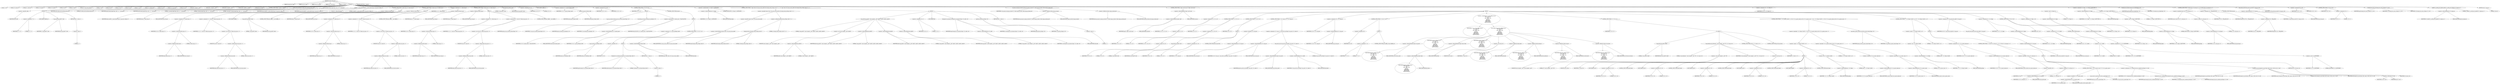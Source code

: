 digraph hostapd_notif_assoc {  
"1000123" [label = "(METHOD,hostapd_notif_assoc)" ]
"1000124" [label = "(PARAM,hostapd_data *hapd)" ]
"1000125" [label = "(PARAM,const u8 *addr)" ]
"1000126" [label = "(PARAM,const u8 *req_ies)" ]
"1000127" [label = "(PARAM,size_t req_ies_len)" ]
"1000128" [label = "(PARAM,int reassoc)" ]
"1000129" [label = "(BLOCK,,)" ]
"1000130" [label = "(LOCAL,v7: int)" ]
"1000131" [label = "(LOCAL,v10: const u8 *)" ]
"1000132" [label = "(LOCAL,v11: const u8 *)" ]
"1000133" [label = "(LOCAL,v12: sta_info *)" ]
"1000134" [label = "(LOCAL,v13: sta_info *)" ]
"1000135" [label = "(LOCAL,v14: int)" ]
"1000136" [label = "(LOCAL,v15: bool)" ]
"1000137" [label = "(LOCAL,v16: wpa_state_machine *)" ]
"1000138" [label = "(LOCAL,v17: int)" ]
"1000139" [label = "(LOCAL,v18: int)" ]
"1000140" [label = "(LOCAL,v19: u8 *)" ]
"1000141" [label = "(LOCAL,v20: int)" ]
"1000142" [label = "(LOCAL,v21: u32)" ]
"1000143" [label = "(LOCAL,v22: unsigned int)" ]
"1000144" [label = "(LOCAL,v23: int)" ]
"1000145" [label = "(LOCAL,v24: wpa_event)" ]
"1000146" [label = "(LOCAL,v25: int)" ]
"1000147" [label = "(LOCAL,fmt: unsigned __int8 *)" ]
"1000148" [label = "(LOCAL,fmta: unsigned __int8 *)" ]
"1000149" [label = "(LOCAL,fmtb: unsigned __int8 *)" ]
"1000150" [label = "(LOCAL,elems: ieee802_11_elems)" ]
"1000151" [label = "(LOCAL,buf: u8 [ 1064 ])" ]
"1000152" [label = "(CONTROL_STRUCTURE,if ( !addr ),if ( !addr ))" ]
"1000153" [label = "(<operator>.logicalNot,!addr)" ]
"1000154" [label = "(IDENTIFIER,addr,!addr)" ]
"1000155" [label = "(BLOCK,,)" ]
"1000156" [label = "(<operator>.assignment,v7 = 2)" ]
"1000157" [label = "(IDENTIFIER,v7,v7 = 2)" ]
"1000158" [label = "(LITERAL,2,v7 = 2)" ]
"1000159" [label = "(JUMP_TARGET,LABEL_28)" ]
"1000160" [label = "(wpa_printf,wpa_printf(v7, fmt))" ]
"1000161" [label = "(IDENTIFIER,v7,wpa_printf(v7, fmt))" ]
"1000162" [label = "(IDENTIFIER,fmt,wpa_printf(v7, fmt))" ]
"1000163" [label = "(RETURN,return -1;,return -1;)" ]
"1000164" [label = "(<operator>.minus,-1)" ]
"1000165" [label = "(LITERAL,1,-1)" ]
"1000166" [label = "(random_add_randomness,random_add_randomness(addr, 6u))" ]
"1000167" [label = "(IDENTIFIER,addr,random_add_randomness(addr, 6u))" ]
"1000168" [label = "(LITERAL,6u,random_add_randomness(addr, 6u))" ]
"1000169" [label = "(hostapd_logger,hostapd_logger(hapd, addr, 1u, 2, \"associated\"))" ]
"1000170" [label = "(IDENTIFIER,hapd,hostapd_logger(hapd, addr, 1u, 2, \"associated\"))" ]
"1000171" [label = "(IDENTIFIER,addr,hostapd_logger(hapd, addr, 1u, 2, \"associated\"))" ]
"1000172" [label = "(LITERAL,1u,hostapd_logger(hapd, addr, 1u, 2, \"associated\"))" ]
"1000173" [label = "(LITERAL,2,hostapd_logger(hapd, addr, 1u, 2, \"associated\"))" ]
"1000174" [label = "(LITERAL,\"associated\",hostapd_logger(hapd, addr, 1u, 2, \"associated\"))" ]
"1000175" [label = "(ieee802_11_parse_elems,ieee802_11_parse_elems(req_ies, req_ies_len, &elems, 0))" ]
"1000176" [label = "(IDENTIFIER,req_ies,ieee802_11_parse_elems(req_ies, req_ies_len, &elems, 0))" ]
"1000177" [label = "(IDENTIFIER,req_ies_len,ieee802_11_parse_elems(req_ies, req_ies_len, &elems, 0))" ]
"1000178" [label = "(<operator>.addressOf,&elems)" ]
"1000179" [label = "(IDENTIFIER,elems,ieee802_11_parse_elems(req_ies, req_ies_len, &elems, 0))" ]
"1000180" [label = "(LITERAL,0,ieee802_11_parse_elems(req_ies, req_ies_len, &elems, 0))" ]
"1000181" [label = "(CONTROL_STRUCTURE,if ( elems.wps_ie ),if ( elems.wps_ie ))" ]
"1000182" [label = "(<operator>.fieldAccess,elems.wps_ie)" ]
"1000183" [label = "(IDENTIFIER,elems,if ( elems.wps_ie ))" ]
"1000184" [label = "(FIELD_IDENTIFIER,wps_ie,wps_ie)" ]
"1000185" [label = "(BLOCK,,)" ]
"1000186" [label = "(<operator>.assignment,v10 = elems.wps_ie - 2)" ]
"1000187" [label = "(IDENTIFIER,v10,v10 = elems.wps_ie - 2)" ]
"1000188" [label = "(<operator>.subtraction,elems.wps_ie - 2)" ]
"1000189" [label = "(<operator>.fieldAccess,elems.wps_ie)" ]
"1000190" [label = "(IDENTIFIER,elems,elems.wps_ie - 2)" ]
"1000191" [label = "(FIELD_IDENTIFIER,wps_ie,wps_ie)" ]
"1000192" [label = "(LITERAL,2,elems.wps_ie - 2)" ]
"1000193" [label = "(<operator>.assignment,v11 = (const u8 *)(elems.wps_ie_len + 2))" ]
"1000194" [label = "(IDENTIFIER,v11,v11 = (const u8 *)(elems.wps_ie_len + 2))" ]
"1000195" [label = "(<operator>.cast,(const u8 *)(elems.wps_ie_len + 2))" ]
"1000196" [label = "(UNKNOWN,const u8 *,const u8 *)" ]
"1000197" [label = "(<operator>.addition,elems.wps_ie_len + 2)" ]
"1000198" [label = "(<operator>.fieldAccess,elems.wps_ie_len)" ]
"1000199" [label = "(IDENTIFIER,elems,elems.wps_ie_len + 2)" ]
"1000200" [label = "(FIELD_IDENTIFIER,wps_ie_len,wps_ie_len)" ]
"1000201" [label = "(LITERAL,2,elems.wps_ie_len + 2)" ]
"1000202" [label = "(JUMP_TARGET,LABEL_7)" ]
"1000203" [label = "(wpa_printf,wpa_printf(2, fmta))" ]
"1000204" [label = "(LITERAL,2,wpa_printf(2, fmta))" ]
"1000205" [label = "(IDENTIFIER,fmta,wpa_printf(2, fmta))" ]
"1000206" [label = "(CONTROL_STRUCTURE,goto LABEL_11;,goto LABEL_11;)" ]
"1000207" [label = "(CONTROL_STRUCTURE,if ( elems.rsn_ie ),if ( elems.rsn_ie ))" ]
"1000208" [label = "(<operator>.fieldAccess,elems.rsn_ie)" ]
"1000209" [label = "(IDENTIFIER,elems,if ( elems.rsn_ie ))" ]
"1000210" [label = "(FIELD_IDENTIFIER,rsn_ie,rsn_ie)" ]
"1000211" [label = "(BLOCK,,)" ]
"1000212" [label = "(<operator>.assignment,v10 = elems.rsn_ie - 2)" ]
"1000213" [label = "(IDENTIFIER,v10,v10 = elems.rsn_ie - 2)" ]
"1000214" [label = "(<operator>.subtraction,elems.rsn_ie - 2)" ]
"1000215" [label = "(<operator>.fieldAccess,elems.rsn_ie)" ]
"1000216" [label = "(IDENTIFIER,elems,elems.rsn_ie - 2)" ]
"1000217" [label = "(FIELD_IDENTIFIER,rsn_ie,rsn_ie)" ]
"1000218" [label = "(LITERAL,2,elems.rsn_ie - 2)" ]
"1000219" [label = "(<operator>.assignment,v11 = (const u8 *)(elems.rsn_ie_len + 2))" ]
"1000220" [label = "(IDENTIFIER,v11,v11 = (const u8 *)(elems.rsn_ie_len + 2))" ]
"1000221" [label = "(<operator>.cast,(const u8 *)(elems.rsn_ie_len + 2))" ]
"1000222" [label = "(UNKNOWN,const u8 *,const u8 *)" ]
"1000223" [label = "(<operator>.addition,elems.rsn_ie_len + 2)" ]
"1000224" [label = "(<operator>.fieldAccess,elems.rsn_ie_len)" ]
"1000225" [label = "(IDENTIFIER,elems,elems.rsn_ie_len + 2)" ]
"1000226" [label = "(FIELD_IDENTIFIER,rsn_ie_len,rsn_ie_len)" ]
"1000227" [label = "(LITERAL,2,elems.rsn_ie_len + 2)" ]
"1000228" [label = "(CONTROL_STRUCTURE,goto LABEL_7;,goto LABEL_7;)" ]
"1000229" [label = "(<operator>.assignment,v11 = elems.wpa_ie)" ]
"1000230" [label = "(IDENTIFIER,v11,v11 = elems.wpa_ie)" ]
"1000231" [label = "(<operator>.fieldAccess,elems.wpa_ie)" ]
"1000232" [label = "(IDENTIFIER,elems,v11 = elems.wpa_ie)" ]
"1000233" [label = "(FIELD_IDENTIFIER,wpa_ie,wpa_ie)" ]
"1000234" [label = "(CONTROL_STRUCTURE,if ( elems.wpa_ie ),if ( elems.wpa_ie ))" ]
"1000235" [label = "(<operator>.fieldAccess,elems.wpa_ie)" ]
"1000236" [label = "(IDENTIFIER,elems,if ( elems.wpa_ie ))" ]
"1000237" [label = "(FIELD_IDENTIFIER,wpa_ie,wpa_ie)" ]
"1000238" [label = "(BLOCK,,)" ]
"1000239" [label = "(<operator>.assignment,v10 = elems.wpa_ie - 2)" ]
"1000240" [label = "(IDENTIFIER,v10,v10 = elems.wpa_ie - 2)" ]
"1000241" [label = "(<operator>.subtraction,elems.wpa_ie - 2)" ]
"1000242" [label = "(<operator>.fieldAccess,elems.wpa_ie)" ]
"1000243" [label = "(IDENTIFIER,elems,elems.wpa_ie - 2)" ]
"1000244" [label = "(FIELD_IDENTIFIER,wpa_ie,wpa_ie)" ]
"1000245" [label = "(LITERAL,2,elems.wpa_ie - 2)" ]
"1000246" [label = "(<operator>.assignment,v11 = (const u8 *)(elems.wpa_ie_len + 2))" ]
"1000247" [label = "(IDENTIFIER,v11,v11 = (const u8 *)(elems.wpa_ie_len + 2))" ]
"1000248" [label = "(<operator>.cast,(const u8 *)(elems.wpa_ie_len + 2))" ]
"1000249" [label = "(UNKNOWN,const u8 *,const u8 *)" ]
"1000250" [label = "(<operator>.addition,elems.wpa_ie_len + 2)" ]
"1000251" [label = "(<operator>.fieldAccess,elems.wpa_ie_len)" ]
"1000252" [label = "(IDENTIFIER,elems,elems.wpa_ie_len + 2)" ]
"1000253" [label = "(FIELD_IDENTIFIER,wpa_ie_len,wpa_ie_len)" ]
"1000254" [label = "(LITERAL,2,elems.wpa_ie_len + 2)" ]
"1000255" [label = "(CONTROL_STRUCTURE,goto LABEL_7;,goto LABEL_7;)" ]
"1000256" [label = "(wpa_printf,wpa_printf(2, fmta))" ]
"1000257" [label = "(LITERAL,2,wpa_printf(2, fmta))" ]
"1000258" [label = "(IDENTIFIER,fmta,wpa_printf(2, fmta))" ]
"1000259" [label = "(<operator>.assignment,v10 = 0)" ]
"1000260" [label = "(IDENTIFIER,v10,v10 = 0)" ]
"1000261" [label = "(LITERAL,0,v10 = 0)" ]
"1000262" [label = "(JUMP_TARGET,LABEL_11)" ]
"1000263" [label = "(<operator>.assignment,v12 = ap_get_sta(hapd, addr))" ]
"1000264" [label = "(IDENTIFIER,v12,v12 = ap_get_sta(hapd, addr))" ]
"1000265" [label = "(ap_get_sta,ap_get_sta(hapd, addr))" ]
"1000266" [label = "(IDENTIFIER,hapd,ap_get_sta(hapd, addr))" ]
"1000267" [label = "(IDENTIFIER,addr,ap_get_sta(hapd, addr))" ]
"1000268" [label = "(<operator>.assignment,v13 = v12)" ]
"1000269" [label = "(IDENTIFIER,v13,v13 = v12)" ]
"1000270" [label = "(IDENTIFIER,v12,v13 = v12)" ]
"1000271" [label = "(CONTROL_STRUCTURE,if ( v12 ),if ( v12 ))" ]
"1000272" [label = "(IDENTIFIER,v12,if ( v12 ))" ]
"1000273" [label = "(BLOCK,,)" ]
"1000274" [label = "(ap_sta_no_session_timeout,ap_sta_no_session_timeout(hapd, v12))" ]
"1000275" [label = "(IDENTIFIER,hapd,ap_sta_no_session_timeout(hapd, v12))" ]
"1000276" [label = "(IDENTIFIER,v12,ap_sta_no_session_timeout(hapd, v12))" ]
"1000277" [label = "(accounting_sta_stop,accounting_sta_stop(hapd, v13))" ]
"1000278" [label = "(IDENTIFIER,hapd,accounting_sta_stop(hapd, v13))" ]
"1000279" [label = "(IDENTIFIER,v13,accounting_sta_stop(hapd, v13))" ]
"1000280" [label = "(<operator>.assignment,v13->timeout_next = STA_NULLFUNC)" ]
"1000281" [label = "(<operator>.indirectFieldAccess,v13->timeout_next)" ]
"1000282" [label = "(IDENTIFIER,v13,v13->timeout_next = STA_NULLFUNC)" ]
"1000283" [label = "(FIELD_IDENTIFIER,timeout_next,timeout_next)" ]
"1000284" [label = "(IDENTIFIER,STA_NULLFUNC,v13->timeout_next = STA_NULLFUNC)" ]
"1000285" [label = "(CONTROL_STRUCTURE,else,else)" ]
"1000286" [label = "(BLOCK,,)" ]
"1000287" [label = "(<operator>.assignment,v13 = ap_sta_add(hapd, addr))" ]
"1000288" [label = "(IDENTIFIER,v13,v13 = ap_sta_add(hapd, addr))" ]
"1000289" [label = "(ap_sta_add,ap_sta_add(hapd, addr))" ]
"1000290" [label = "(IDENTIFIER,hapd,ap_sta_add(hapd, addr))" ]
"1000291" [label = "(IDENTIFIER,addr,ap_sta_add(hapd, addr))" ]
"1000292" [label = "(CONTROL_STRUCTURE,if ( !v13 ),if ( !v13 ))" ]
"1000293" [label = "(<operator>.logicalNot,!v13)" ]
"1000294" [label = "(IDENTIFIER,v13,!v13)" ]
"1000295" [label = "(BLOCK,,)" ]
"1000296" [label = "(hostapd_drv_sta_disassoc,hostapd_drv_sta_disassoc(hapd, addr, 5))" ]
"1000297" [label = "(IDENTIFIER,hapd,hostapd_drv_sta_disassoc(hapd, addr, 5))" ]
"1000298" [label = "(IDENTIFIER,addr,hostapd_drv_sta_disassoc(hapd, addr, 5))" ]
"1000299" [label = "(LITERAL,5,hostapd_drv_sta_disassoc(hapd, addr, 5))" ]
"1000300" [label = "(RETURN,return -1;,return -1;)" ]
"1000301" [label = "(<operator>.minus,-1)" ]
"1000302" [label = "(LITERAL,1,-1)" ]
"1000303" [label = "(<operators>.assignmentAnd,v13->flags &= 0xFFFECFFF)" ]
"1000304" [label = "(<operator>.indirectFieldAccess,v13->flags)" ]
"1000305" [label = "(IDENTIFIER,v13,v13->flags &= 0xFFFECFFF)" ]
"1000306" [label = "(FIELD_IDENTIFIER,flags,flags)" ]
"1000307" [label = "(LITERAL,0xFFFECFFF,v13->flags &= 0xFFFECFFF)" ]
"1000308" [label = "(CONTROL_STRUCTURE,if ( !hapd->iface->drv_max_acl_mac_addrs && hostapd_check_acl(hapd, addr, 0) != 1 ),if ( !hapd->iface->drv_max_acl_mac_addrs && hostapd_check_acl(hapd, addr, 0) != 1 ))" ]
"1000309" [label = "(<operator>.logicalAnd,!hapd->iface->drv_max_acl_mac_addrs && hostapd_check_acl(hapd, addr, 0) != 1)" ]
"1000310" [label = "(<operator>.logicalNot,!hapd->iface->drv_max_acl_mac_addrs)" ]
"1000311" [label = "(<operator>.indirectFieldAccess,hapd->iface->drv_max_acl_mac_addrs)" ]
"1000312" [label = "(<operator>.indirectFieldAccess,hapd->iface)" ]
"1000313" [label = "(IDENTIFIER,hapd,!hapd->iface->drv_max_acl_mac_addrs)" ]
"1000314" [label = "(FIELD_IDENTIFIER,iface,iface)" ]
"1000315" [label = "(FIELD_IDENTIFIER,drv_max_acl_mac_addrs,drv_max_acl_mac_addrs)" ]
"1000316" [label = "(<operator>.notEquals,hostapd_check_acl(hapd, addr, 0) != 1)" ]
"1000317" [label = "(hostapd_check_acl,hostapd_check_acl(hapd, addr, 0))" ]
"1000318" [label = "(IDENTIFIER,hapd,hostapd_check_acl(hapd, addr, 0))" ]
"1000319" [label = "(IDENTIFIER,addr,hostapd_check_acl(hapd, addr, 0))" ]
"1000320" [label = "(LITERAL,0,hostapd_check_acl(hapd, addr, 0))" ]
"1000321" [label = "(LITERAL,1,hostapd_check_acl(hapd, addr, 0) != 1)" ]
"1000322" [label = "(BLOCK,,)" ]
"1000323" [label = "(wpa_printf,wpa_printf(3, (const unsigned __int8 *)addr[2], addr[3], addr[4], addr[5]))" ]
"1000324" [label = "(LITERAL,3,wpa_printf(3, (const unsigned __int8 *)addr[2], addr[3], addr[4], addr[5]))" ]
"1000325" [label = "(<operator>.cast,(const unsigned __int8 *)addr[2])" ]
"1000326" [label = "(UNKNOWN,const unsigned __int8 *,const unsigned __int8 *)" ]
"1000327" [label = "(<operator>.indirectIndexAccess,addr[2])" ]
"1000328" [label = "(IDENTIFIER,addr,(const unsigned __int8 *)addr[2])" ]
"1000329" [label = "(LITERAL,2,(const unsigned __int8 *)addr[2])" ]
"1000330" [label = "(<operator>.indirectIndexAccess,addr[3])" ]
"1000331" [label = "(IDENTIFIER,addr,wpa_printf(3, (const unsigned __int8 *)addr[2], addr[3], addr[4], addr[5]))" ]
"1000332" [label = "(LITERAL,3,wpa_printf(3, (const unsigned __int8 *)addr[2], addr[3], addr[4], addr[5]))" ]
"1000333" [label = "(<operator>.indirectIndexAccess,addr[4])" ]
"1000334" [label = "(IDENTIFIER,addr,wpa_printf(3, (const unsigned __int8 *)addr[2], addr[3], addr[4], addr[5]))" ]
"1000335" [label = "(LITERAL,4,wpa_printf(3, (const unsigned __int8 *)addr[2], addr[3], addr[4], addr[5]))" ]
"1000336" [label = "(<operator>.indirectIndexAccess,addr[5])" ]
"1000337" [label = "(IDENTIFIER,addr,wpa_printf(3, (const unsigned __int8 *)addr[2], addr[3], addr[4], addr[5]))" ]
"1000338" [label = "(LITERAL,5,wpa_printf(3, (const unsigned __int8 *)addr[2], addr[3], addr[4], addr[5]))" ]
"1000339" [label = "(<operator>.assignment,v14 = 1)" ]
"1000340" [label = "(IDENTIFIER,v14,v14 = 1)" ]
"1000341" [label = "(LITERAL,1,v14 = 1)" ]
"1000342" [label = "(JUMP_TARGET,fail)" ]
"1000343" [label = "(hostapd_drv_sta_disassoc,hostapd_drv_sta_disassoc(hapd, v13->addr, v14))" ]
"1000344" [label = "(IDENTIFIER,hapd,hostapd_drv_sta_disassoc(hapd, v13->addr, v14))" ]
"1000345" [label = "(<operator>.indirectFieldAccess,v13->addr)" ]
"1000346" [label = "(IDENTIFIER,v13,hostapd_drv_sta_disassoc(hapd, v13->addr, v14))" ]
"1000347" [label = "(FIELD_IDENTIFIER,addr,addr)" ]
"1000348" [label = "(IDENTIFIER,v14,hostapd_drv_sta_disassoc(hapd, v13->addr, v14))" ]
"1000349" [label = "(ap_free_sta,ap_free_sta(hapd, v13))" ]
"1000350" [label = "(IDENTIFIER,hapd,ap_free_sta(hapd, v13))" ]
"1000351" [label = "(IDENTIFIER,v13,ap_free_sta(hapd, v13))" ]
"1000352" [label = "(RETURN,return -1;,return -1;)" ]
"1000353" [label = "(<operator>.minus,-1)" ]
"1000354" [label = "(LITERAL,1,-1)" ]
"1000355" [label = "(ap_copy_sta_supp_op_classes,ap_copy_sta_supp_op_classes(v13, elems.supp_op_classes, elems.supp_op_classes_len))" ]
"1000356" [label = "(IDENTIFIER,v13,ap_copy_sta_supp_op_classes(v13, elems.supp_op_classes, elems.supp_op_classes_len))" ]
"1000357" [label = "(<operator>.fieldAccess,elems.supp_op_classes)" ]
"1000358" [label = "(IDENTIFIER,elems,ap_copy_sta_supp_op_classes(v13, elems.supp_op_classes, elems.supp_op_classes_len))" ]
"1000359" [label = "(FIELD_IDENTIFIER,supp_op_classes,supp_op_classes)" ]
"1000360" [label = "(<operator>.fieldAccess,elems.supp_op_classes_len)" ]
"1000361" [label = "(IDENTIFIER,elems,ap_copy_sta_supp_op_classes(v13, elems.supp_op_classes, elems.supp_op_classes_len))" ]
"1000362" [label = "(FIELD_IDENTIFIER,supp_op_classes_len,supp_op_classes_len)" ]
"1000363" [label = "(CONTROL_STRUCTURE,if ( hapd->conf->wpa ),if ( hapd->conf->wpa ))" ]
"1000364" [label = "(<operator>.indirectFieldAccess,hapd->conf->wpa)" ]
"1000365" [label = "(<operator>.indirectFieldAccess,hapd->conf)" ]
"1000366" [label = "(IDENTIFIER,hapd,if ( hapd->conf->wpa ))" ]
"1000367" [label = "(FIELD_IDENTIFIER,conf,conf)" ]
"1000368" [label = "(FIELD_IDENTIFIER,wpa,wpa)" ]
"1000369" [label = "(BLOCK,,)" ]
"1000370" [label = "(<operator>.assignment,v15 = v11 == 0)" ]
"1000371" [label = "(IDENTIFIER,v15,v15 = v11 == 0)" ]
"1000372" [label = "(<operator>.equals,v11 == 0)" ]
"1000373" [label = "(IDENTIFIER,v11,v11 == 0)" ]
"1000374" [label = "(LITERAL,0,v11 == 0)" ]
"1000375" [label = "(CONTROL_STRUCTURE,if ( v11 ),if ( v11 ))" ]
"1000376" [label = "(IDENTIFIER,v11,if ( v11 ))" ]
"1000377" [label = "(<operator>.assignment,v15 = v10 == 0)" ]
"1000378" [label = "(IDENTIFIER,v15,v15 = v10 == 0)" ]
"1000379" [label = "(<operator>.equals,v10 == 0)" ]
"1000380" [label = "(IDENTIFIER,v10,v10 == 0)" ]
"1000381" [label = "(LITERAL,0,v10 == 0)" ]
"1000382" [label = "(CONTROL_STRUCTURE,if ( v15 ),if ( v15 ))" ]
"1000383" [label = "(IDENTIFIER,v15,if ( v15 ))" ]
"1000384" [label = "(BLOCK,,)" ]
"1000385" [label = "(wpa_printf,wpa_printf(2, fmt))" ]
"1000386" [label = "(LITERAL,2,wpa_printf(2, fmt))" ]
"1000387" [label = "(IDENTIFIER,fmt,wpa_printf(2, fmt))" ]
"1000388" [label = "(<operator>.assignment,v14 = 13)" ]
"1000389" [label = "(IDENTIFIER,v14,v14 = 13)" ]
"1000390" [label = "(LITERAL,13,v14 = 13)" ]
"1000391" [label = "(CONTROL_STRUCTURE,goto fail;,goto fail;)" ]
"1000392" [label = "(CONTROL_STRUCTURE,if ( !v13->wpa_sm ),if ( !v13->wpa_sm ))" ]
"1000393" [label = "(<operator>.logicalNot,!v13->wpa_sm)" ]
"1000394" [label = "(<operator>.indirectFieldAccess,v13->wpa_sm)" ]
"1000395" [label = "(IDENTIFIER,v13,!v13->wpa_sm)" ]
"1000396" [label = "(FIELD_IDENTIFIER,wpa_sm,wpa_sm)" ]
"1000397" [label = "(<operator>.assignment,v13->wpa_sm = wpa_auth_sta_init(hapd->wpa_auth, v13->addr, 0))" ]
"1000398" [label = "(<operator>.indirectFieldAccess,v13->wpa_sm)" ]
"1000399" [label = "(IDENTIFIER,v13,v13->wpa_sm = wpa_auth_sta_init(hapd->wpa_auth, v13->addr, 0))" ]
"1000400" [label = "(FIELD_IDENTIFIER,wpa_sm,wpa_sm)" ]
"1000401" [label = "(wpa_auth_sta_init,wpa_auth_sta_init(hapd->wpa_auth, v13->addr, 0))" ]
"1000402" [label = "(<operator>.indirectFieldAccess,hapd->wpa_auth)" ]
"1000403" [label = "(IDENTIFIER,hapd,wpa_auth_sta_init(hapd->wpa_auth, v13->addr, 0))" ]
"1000404" [label = "(FIELD_IDENTIFIER,wpa_auth,wpa_auth)" ]
"1000405" [label = "(<operator>.indirectFieldAccess,v13->addr)" ]
"1000406" [label = "(IDENTIFIER,v13,wpa_auth_sta_init(hapd->wpa_auth, v13->addr, 0))" ]
"1000407" [label = "(FIELD_IDENTIFIER,addr,addr)" ]
"1000408" [label = "(LITERAL,0,wpa_auth_sta_init(hapd->wpa_auth, v13->addr, 0))" ]
"1000409" [label = "(<operator>.assignment,v16 = v13->wpa_sm)" ]
"1000410" [label = "(IDENTIFIER,v16,v16 = v13->wpa_sm)" ]
"1000411" [label = "(<operator>.indirectFieldAccess,v13->wpa_sm)" ]
"1000412" [label = "(IDENTIFIER,v13,v16 = v13->wpa_sm)" ]
"1000413" [label = "(FIELD_IDENTIFIER,wpa_sm,wpa_sm)" ]
"1000414" [label = "(CONTROL_STRUCTURE,if ( !v16 ),if ( !v16 ))" ]
"1000415" [label = "(<operator>.logicalNot,!v16)" ]
"1000416" [label = "(IDENTIFIER,v16,!v16)" ]
"1000417" [label = "(BLOCK,,)" ]
"1000418" [label = "(<operator>.assignment,v7 = 5)" ]
"1000419" [label = "(IDENTIFIER,v7,v7 = 5)" ]
"1000420" [label = "(LITERAL,5,v7 = 5)" ]
"1000421" [label = "(CONTROL_STRUCTURE,goto LABEL_28;,goto LABEL_28;)" ]
"1000422" [label = "(<operator>.assignment,v17 = wpa_validate_wpa_ie(\n            hapd->wpa_auth,\n            v16,\n            hapd->iface->freq,\n            v10,\n            (size_t)v11,\n            elems.mdie,\n            elems.mdie_len,\n            elems.owe_dh,\n            elems.owe_dh_len))" ]
"1000423" [label = "(IDENTIFIER,v17,v17 = wpa_validate_wpa_ie(\n            hapd->wpa_auth,\n            v16,\n            hapd->iface->freq,\n            v10,\n            (size_t)v11,\n            elems.mdie,\n            elems.mdie_len,\n            elems.owe_dh,\n            elems.owe_dh_len))" ]
"1000424" [label = "(wpa_validate_wpa_ie,wpa_validate_wpa_ie(\n            hapd->wpa_auth,\n            v16,\n            hapd->iface->freq,\n            v10,\n            (size_t)v11,\n            elems.mdie,\n            elems.mdie_len,\n            elems.owe_dh,\n            elems.owe_dh_len))" ]
"1000425" [label = "(<operator>.indirectFieldAccess,hapd->wpa_auth)" ]
"1000426" [label = "(IDENTIFIER,hapd,wpa_validate_wpa_ie(\n            hapd->wpa_auth,\n            v16,\n            hapd->iface->freq,\n            v10,\n            (size_t)v11,\n            elems.mdie,\n            elems.mdie_len,\n            elems.owe_dh,\n            elems.owe_dh_len))" ]
"1000427" [label = "(FIELD_IDENTIFIER,wpa_auth,wpa_auth)" ]
"1000428" [label = "(IDENTIFIER,v16,wpa_validate_wpa_ie(\n            hapd->wpa_auth,\n            v16,\n            hapd->iface->freq,\n            v10,\n            (size_t)v11,\n            elems.mdie,\n            elems.mdie_len,\n            elems.owe_dh,\n            elems.owe_dh_len))" ]
"1000429" [label = "(<operator>.indirectFieldAccess,hapd->iface->freq)" ]
"1000430" [label = "(<operator>.indirectFieldAccess,hapd->iface)" ]
"1000431" [label = "(IDENTIFIER,hapd,wpa_validate_wpa_ie(\n            hapd->wpa_auth,\n            v16,\n            hapd->iface->freq,\n            v10,\n            (size_t)v11,\n            elems.mdie,\n            elems.mdie_len,\n            elems.owe_dh,\n            elems.owe_dh_len))" ]
"1000432" [label = "(FIELD_IDENTIFIER,iface,iface)" ]
"1000433" [label = "(FIELD_IDENTIFIER,freq,freq)" ]
"1000434" [label = "(IDENTIFIER,v10,wpa_validate_wpa_ie(\n            hapd->wpa_auth,\n            v16,\n            hapd->iface->freq,\n            v10,\n            (size_t)v11,\n            elems.mdie,\n            elems.mdie_len,\n            elems.owe_dh,\n            elems.owe_dh_len))" ]
"1000435" [label = "(<operator>.cast,(size_t)v11)" ]
"1000436" [label = "(UNKNOWN,size_t,size_t)" ]
"1000437" [label = "(IDENTIFIER,v11,(size_t)v11)" ]
"1000438" [label = "(<operator>.fieldAccess,elems.mdie)" ]
"1000439" [label = "(IDENTIFIER,elems,wpa_validate_wpa_ie(\n            hapd->wpa_auth,\n            v16,\n            hapd->iface->freq,\n            v10,\n            (size_t)v11,\n            elems.mdie,\n            elems.mdie_len,\n            elems.owe_dh,\n            elems.owe_dh_len))" ]
"1000440" [label = "(FIELD_IDENTIFIER,mdie,mdie)" ]
"1000441" [label = "(<operator>.fieldAccess,elems.mdie_len)" ]
"1000442" [label = "(IDENTIFIER,elems,wpa_validate_wpa_ie(\n            hapd->wpa_auth,\n            v16,\n            hapd->iface->freq,\n            v10,\n            (size_t)v11,\n            elems.mdie,\n            elems.mdie_len,\n            elems.owe_dh,\n            elems.owe_dh_len))" ]
"1000443" [label = "(FIELD_IDENTIFIER,mdie_len,mdie_len)" ]
"1000444" [label = "(<operator>.fieldAccess,elems.owe_dh)" ]
"1000445" [label = "(IDENTIFIER,elems,wpa_validate_wpa_ie(\n            hapd->wpa_auth,\n            v16,\n            hapd->iface->freq,\n            v10,\n            (size_t)v11,\n            elems.mdie,\n            elems.mdie_len,\n            elems.owe_dh,\n            elems.owe_dh_len))" ]
"1000446" [label = "(FIELD_IDENTIFIER,owe_dh,owe_dh)" ]
"1000447" [label = "(<operator>.fieldAccess,elems.owe_dh_len)" ]
"1000448" [label = "(IDENTIFIER,elems,wpa_validate_wpa_ie(\n            hapd->wpa_auth,\n            v16,\n            hapd->iface->freq,\n            v10,\n            (size_t)v11,\n            elems.mdie,\n            elems.mdie_len,\n            elems.owe_dh,\n            elems.owe_dh_len))" ]
"1000449" [label = "(FIELD_IDENTIFIER,owe_dh_len,owe_dh_len)" ]
"1000450" [label = "(CONTROL_STRUCTURE,if ( v17 ),if ( v17 ))" ]
"1000451" [label = "(IDENTIFIER,v17,if ( v17 ))" ]
"1000452" [label = "(BLOCK,,)" ]
"1000453" [label = "(wpa_printf,wpa_printf(2, fmtb))" ]
"1000454" [label = "(LITERAL,2,wpa_printf(2, fmtb))" ]
"1000455" [label = "(IDENTIFIER,fmtb,wpa_printf(2, fmtb))" ]
"1000456" [label = "(wpa_hexdump,wpa_hexdump(2, (const unsigned __int8 *)\"IE\", v10, (size_t)v11))" ]
"1000457" [label = "(LITERAL,2,wpa_hexdump(2, (const unsigned __int8 *)\"IE\", v10, (size_t)v11))" ]
"1000458" [label = "(<operator>.cast,(const unsigned __int8 *)\"IE\")" ]
"1000459" [label = "(UNKNOWN,const unsigned __int8 *,const unsigned __int8 *)" ]
"1000460" [label = "(LITERAL,\"IE\",(const unsigned __int8 *)\"IE\")" ]
"1000461" [label = "(IDENTIFIER,v10,wpa_hexdump(2, (const unsigned __int8 *)\"IE\", v10, (size_t)v11))" ]
"1000462" [label = "(<operator>.cast,(size_t)v11)" ]
"1000463" [label = "(UNKNOWN,size_t,size_t)" ]
"1000464" [label = "(IDENTIFIER,v11,(size_t)v11)" ]
"1000465" [label = "(CONTROL_STRUCTURE,switch ( v17 ),switch ( v17 ))" ]
"1000466" [label = "(IDENTIFIER,v17,switch ( v17 ))" ]
"1000467" [label = "(BLOCK,,)" ]
"1000468" [label = "(JUMP_TARGET,case 2)" ]
"1000469" [label = "(<operator>.assignment,v14 = 18)" ]
"1000470" [label = "(IDENTIFIER,v14,v14 = 18)" ]
"1000471" [label = "(LITERAL,18,v14 = 18)" ]
"1000472" [label = "(CONTROL_STRUCTURE,break;,break;)" ]
"1000473" [label = "(JUMP_TARGET,case 3)" ]
"1000474" [label = "(<operator>.assignment,v14 = 19)" ]
"1000475" [label = "(IDENTIFIER,v14,v14 = 19)" ]
"1000476" [label = "(LITERAL,19,v14 = 19)" ]
"1000477" [label = "(CONTROL_STRUCTURE,break;,break;)" ]
"1000478" [label = "(JUMP_TARGET,case 4)" ]
"1000479" [label = "(<operator>.assignment,v14 = 20)" ]
"1000480" [label = "(IDENTIFIER,v14,v14 = 20)" ]
"1000481" [label = "(LITERAL,20,v14 = 20)" ]
"1000482" [label = "(CONTROL_STRUCTURE,break;,break;)" ]
"1000483" [label = "(JUMP_TARGET,case 8)" ]
"1000484" [label = "(<operator>.assignment,v14 = 24)" ]
"1000485" [label = "(IDENTIFIER,v14,v14 = 24)" ]
"1000486" [label = "(LITERAL,24,v14 = 24)" ]
"1000487" [label = "(CONTROL_STRUCTURE,break;,break;)" ]
"1000488" [label = "(JUMP_TARGET,default)" ]
"1000489" [label = "(<operator>.assignment,v14 = 13)" ]
"1000490" [label = "(IDENTIFIER,v14,v14 = 13)" ]
"1000491" [label = "(LITERAL,13,v14 = 13)" ]
"1000492" [label = "(CONTROL_STRUCTURE,break;,break;)" ]
"1000493" [label = "(CONTROL_STRUCTURE,goto fail;,goto fail;)" ]
"1000494" [label = "(CONTROL_STRUCTURE,if ( (~v13->flags & 0x402) == 0 && !v13->sa_query_timed_out && v13->sa_query_count > 0 ),if ( (~v13->flags & 0x402) == 0 && !v13->sa_query_timed_out && v13->sa_query_count > 0 ))" ]
"1000495" [label = "(<operator>.logicalAnd,(~v13->flags & 0x402) == 0 && !v13->sa_query_timed_out && v13->sa_query_count > 0)" ]
"1000496" [label = "(<operator>.equals,(~v13->flags & 0x402) == 0)" ]
"1000497" [label = "(<operator>.and,~v13->flags & 0x402)" ]
"1000498" [label = "(<operator>.indirectFieldAccess,~v13->flags)" ]
"1000499" [label = "(IDENTIFIER,~v13,~v13->flags & 0x402)" ]
"1000500" [label = "(FIELD_IDENTIFIER,flags,flags)" ]
"1000501" [label = "(LITERAL,0x402,~v13->flags & 0x402)" ]
"1000502" [label = "(LITERAL,0,(~v13->flags & 0x402) == 0)" ]
"1000503" [label = "(<operator>.logicalAnd,!v13->sa_query_timed_out && v13->sa_query_count > 0)" ]
"1000504" [label = "(<operator>.logicalNot,!v13->sa_query_timed_out)" ]
"1000505" [label = "(<operator>.indirectFieldAccess,v13->sa_query_timed_out)" ]
"1000506" [label = "(IDENTIFIER,v13,!v13->sa_query_timed_out)" ]
"1000507" [label = "(FIELD_IDENTIFIER,sa_query_timed_out,sa_query_timed_out)" ]
"1000508" [label = "(<operator>.greaterThan,v13->sa_query_count > 0)" ]
"1000509" [label = "(<operator>.indirectFieldAccess,v13->sa_query_count)" ]
"1000510" [label = "(IDENTIFIER,v13,v13->sa_query_count > 0)" ]
"1000511" [label = "(FIELD_IDENTIFIER,sa_query_count,sa_query_count)" ]
"1000512" [label = "(LITERAL,0,v13->sa_query_count > 0)" ]
"1000513" [label = "(ap_check_sa_query_timeout,ap_check_sa_query_timeout(hapd, v13))" ]
"1000514" [label = "(IDENTIFIER,hapd,ap_check_sa_query_timeout(hapd, v13))" ]
"1000515" [label = "(IDENTIFIER,v13,ap_check_sa_query_timeout(hapd, v13))" ]
"1000516" [label = "(CONTROL_STRUCTURE,if ( (~v13->flags & 0x402) == 0 ),if ( (~v13->flags & 0x402) == 0 ))" ]
"1000517" [label = "(<operator>.equals,(~v13->flags & 0x402) == 0)" ]
"1000518" [label = "(<operator>.and,~v13->flags & 0x402)" ]
"1000519" [label = "(<operator>.indirectFieldAccess,~v13->flags)" ]
"1000520" [label = "(IDENTIFIER,~v13,~v13->flags & 0x402)" ]
"1000521" [label = "(FIELD_IDENTIFIER,flags,flags)" ]
"1000522" [label = "(LITERAL,0x402,~v13->flags & 0x402)" ]
"1000523" [label = "(LITERAL,0,(~v13->flags & 0x402) == 0)" ]
"1000524" [label = "(BLOCK,,)" ]
"1000525" [label = "(<operator>.assignment,v18 = v13->sa_query_timed_out)" ]
"1000526" [label = "(IDENTIFIER,v18,v18 = v13->sa_query_timed_out)" ]
"1000527" [label = "(<operator>.indirectFieldAccess,v13->sa_query_timed_out)" ]
"1000528" [label = "(IDENTIFIER,v13,v18 = v13->sa_query_timed_out)" ]
"1000529" [label = "(FIELD_IDENTIFIER,sa_query_timed_out,sa_query_timed_out)" ]
"1000530" [label = "(CONTROL_STRUCTURE,if ( !v18 && v13->auth_alg != 2 ),if ( !v18 && v13->auth_alg != 2 ))" ]
"1000531" [label = "(<operator>.logicalAnd,!v18 && v13->auth_alg != 2)" ]
"1000532" [label = "(<operator>.logicalNot,!v18)" ]
"1000533" [label = "(IDENTIFIER,v18,!v18)" ]
"1000534" [label = "(<operator>.notEquals,v13->auth_alg != 2)" ]
"1000535" [label = "(<operator>.indirectFieldAccess,v13->auth_alg)" ]
"1000536" [label = "(IDENTIFIER,v13,v13->auth_alg != 2)" ]
"1000537" [label = "(FIELD_IDENTIFIER,auth_alg,auth_alg)" ]
"1000538" [label = "(LITERAL,2,v13->auth_alg != 2)" ]
"1000539" [label = "(BLOCK,,)" ]
"1000540" [label = "(CONTROL_STRUCTURE,if ( !v13->sa_query_count ),if ( !v13->sa_query_count ))" ]
"1000541" [label = "(<operator>.logicalNot,!v13->sa_query_count)" ]
"1000542" [label = "(<operator>.indirectFieldAccess,v13->sa_query_count)" ]
"1000543" [label = "(IDENTIFIER,v13,!v13->sa_query_count)" ]
"1000544" [label = "(FIELD_IDENTIFIER,sa_query_count,sa_query_count)" ]
"1000545" [label = "(ap_sta_start_sa_query,ap_sta_start_sa_query(hapd, v13))" ]
"1000546" [label = "(IDENTIFIER,hapd,ap_sta_start_sa_query(hapd, v13))" ]
"1000547" [label = "(IDENTIFIER,v13,ap_sta_start_sa_query(hapd, v13))" ]
"1000548" [label = "(<operator>.assignment,v19 = hostapd_eid_assoc_comeback_time(hapd, v13, buf))" ]
"1000549" [label = "(IDENTIFIER,v19,v19 = hostapd_eid_assoc_comeback_time(hapd, v13, buf))" ]
"1000550" [label = "(hostapd_eid_assoc_comeback_time,hostapd_eid_assoc_comeback_time(hapd, v13, buf))" ]
"1000551" [label = "(IDENTIFIER,hapd,hostapd_eid_assoc_comeback_time(hapd, v13, buf))" ]
"1000552" [label = "(IDENTIFIER,v13,hostapd_eid_assoc_comeback_time(hapd, v13, buf))" ]
"1000553" [label = "(IDENTIFIER,buf,hostapd_eid_assoc_comeback_time(hapd, v13, buf))" ]
"1000554" [label = "(hostapd_sta_assoc,hostapd_sta_assoc(hapd, addr, reassoc, 0x1Eu, buf, v19 - buf))" ]
"1000555" [label = "(IDENTIFIER,hapd,hostapd_sta_assoc(hapd, addr, reassoc, 0x1Eu, buf, v19 - buf))" ]
"1000556" [label = "(IDENTIFIER,addr,hostapd_sta_assoc(hapd, addr, reassoc, 0x1Eu, buf, v19 - buf))" ]
"1000557" [label = "(IDENTIFIER,reassoc,hostapd_sta_assoc(hapd, addr, reassoc, 0x1Eu, buf, v19 - buf))" ]
"1000558" [label = "(LITERAL,0x1Eu,hostapd_sta_assoc(hapd, addr, reassoc, 0x1Eu, buf, v19 - buf))" ]
"1000559" [label = "(IDENTIFIER,buf,hostapd_sta_assoc(hapd, addr, reassoc, 0x1Eu, buf, v19 - buf))" ]
"1000560" [label = "(<operator>.subtraction,v19 - buf)" ]
"1000561" [label = "(IDENTIFIER,v19,v19 - buf)" ]
"1000562" [label = "(IDENTIFIER,buf,v19 - buf)" ]
"1000563" [label = "(RETURN,return v18;,return v18;)" ]
"1000564" [label = "(IDENTIFIER,v18,return v18;)" ]
"1000565" [label = "(<operator>.assignment,v20 = wpa_auth_uses_mfp(v13->wpa_sm))" ]
"1000566" [label = "(IDENTIFIER,v20,v20 = wpa_auth_uses_mfp(v13->wpa_sm))" ]
"1000567" [label = "(wpa_auth_uses_mfp,wpa_auth_uses_mfp(v13->wpa_sm))" ]
"1000568" [label = "(<operator>.indirectFieldAccess,v13->wpa_sm)" ]
"1000569" [label = "(IDENTIFIER,v13,wpa_auth_uses_mfp(v13->wpa_sm))" ]
"1000570" [label = "(FIELD_IDENTIFIER,wpa_sm,wpa_sm)" ]
"1000571" [label = "(<operator>.assignment,v21 = v13->flags)" ]
"1000572" [label = "(IDENTIFIER,v21,v21 = v13->flags)" ]
"1000573" [label = "(<operator>.indirectFieldAccess,v13->flags)" ]
"1000574" [label = "(IDENTIFIER,v13,v21 = v13->flags)" ]
"1000575" [label = "(FIELD_IDENTIFIER,flags,flags)" ]
"1000576" [label = "(CONTROL_STRUCTURE,if ( v20 ),if ( v20 ))" ]
"1000577" [label = "(IDENTIFIER,v20,if ( v20 ))" ]
"1000578" [label = "(<operator>.assignment,v22 = v21 | 0x400)" ]
"1000579" [label = "(IDENTIFIER,v22,v22 = v21 | 0x400)" ]
"1000580" [label = "(<operator>.or,v21 | 0x400)" ]
"1000581" [label = "(IDENTIFIER,v21,v21 | 0x400)" ]
"1000582" [label = "(LITERAL,0x400,v21 | 0x400)" ]
"1000583" [label = "(CONTROL_STRUCTURE,else,else)" ]
"1000584" [label = "(<operator>.assignment,v22 = v21 & 0xFFFFFBFF)" ]
"1000585" [label = "(IDENTIFIER,v22,v22 = v21 & 0xFFFFFBFF)" ]
"1000586" [label = "(<operator>.and,v21 & 0xFFFFFBFF)" ]
"1000587" [label = "(IDENTIFIER,v21,v21 & 0xFFFFFBFF)" ]
"1000588" [label = "(LITERAL,0xFFFFFBFF,v21 & 0xFFFFFBFF)" ]
"1000589" [label = "(<operator>.assignment,v13->flags = v22)" ]
"1000590" [label = "(<operator>.indirectFieldAccess,v13->flags)" ]
"1000591" [label = "(IDENTIFIER,v13,v13->flags = v22)" ]
"1000592" [label = "(FIELD_IDENTIFIER,flags,flags)" ]
"1000593" [label = "(IDENTIFIER,v22,v13->flags = v22)" ]
"1000594" [label = "(<operator>.assignment,v23 = v13->flags & 2)" ]
"1000595" [label = "(IDENTIFIER,v23,v23 = v13->flags & 2)" ]
"1000596" [label = "(<operator>.and,v13->flags & 2)" ]
"1000597" [label = "(<operator>.indirectFieldAccess,v13->flags)" ]
"1000598" [label = "(IDENTIFIER,v13,v13->flags & 2)" ]
"1000599" [label = "(FIELD_IDENTIFIER,flags,flags)" ]
"1000600" [label = "(LITERAL,2,v13->flags & 2)" ]
"1000601" [label = "(<operator>.assignment,v13->flags = v13->flags & 0xFFF7FFFF | 3)" ]
"1000602" [label = "(<operator>.indirectFieldAccess,v13->flags)" ]
"1000603" [label = "(IDENTIFIER,v13,v13->flags = v13->flags & 0xFFF7FFFF | 3)" ]
"1000604" [label = "(FIELD_IDENTIFIER,flags,flags)" ]
"1000605" [label = "(<operator>.or,v13->flags & 0xFFF7FFFF | 3)" ]
"1000606" [label = "(<operator>.and,v13->flags & 0xFFF7FFFF)" ]
"1000607" [label = "(<operator>.indirectFieldAccess,v13->flags)" ]
"1000608" [label = "(IDENTIFIER,v13,v13->flags & 0xFFF7FFFF)" ]
"1000609" [label = "(FIELD_IDENTIFIER,flags,flags)" ]
"1000610" [label = "(LITERAL,0xFFF7FFFF,v13->flags & 0xFFF7FFFF)" ]
"1000611" [label = "(LITERAL,3,v13->flags & 0xFFF7FFFF | 3)" ]
"1000612" [label = "(hostapd_set_sta_flags,hostapd_set_sta_flags(hapd, v13))" ]
"1000613" [label = "(IDENTIFIER,hapd,hostapd_set_sta_flags(hapd, v13))" ]
"1000614" [label = "(IDENTIFIER,v13,hostapd_set_sta_flags(hapd, v13))" ]
"1000615" [label = "(CONTROL_STRUCTURE,if ( reassoc && v13->auth_alg == 2 ),if ( reassoc && v13->auth_alg == 2 ))" ]
"1000616" [label = "(<operator>.logicalAnd,reassoc && v13->auth_alg == 2)" ]
"1000617" [label = "(IDENTIFIER,reassoc,reassoc && v13->auth_alg == 2)" ]
"1000618" [label = "(<operator>.equals,v13->auth_alg == 2)" ]
"1000619" [label = "(<operator>.indirectFieldAccess,v13->auth_alg)" ]
"1000620" [label = "(IDENTIFIER,v13,v13->auth_alg == 2)" ]
"1000621" [label = "(FIELD_IDENTIFIER,auth_alg,auth_alg)" ]
"1000622" [label = "(LITERAL,2,v13->auth_alg == 2)" ]
"1000623" [label = "(<operator>.assignment,v24 = WPA_ASSOC_FT)" ]
"1000624" [label = "(IDENTIFIER,v24,v24 = WPA_ASSOC_FT)" ]
"1000625" [label = "(IDENTIFIER,WPA_ASSOC_FT,v24 = WPA_ASSOC_FT)" ]
"1000626" [label = "(CONTROL_STRUCTURE,else,else)" ]
"1000627" [label = "(<operator>.assignment,v24 = WPA_ASSOC)" ]
"1000628" [label = "(IDENTIFIER,v24,v24 = WPA_ASSOC)" ]
"1000629" [label = "(IDENTIFIER,WPA_ASSOC,v24 = WPA_ASSOC)" ]
"1000630" [label = "(wpa_auth_sm_event,wpa_auth_sm_event(v13->wpa_sm, v24))" ]
"1000631" [label = "(<operator>.indirectFieldAccess,v13->wpa_sm)" ]
"1000632" [label = "(IDENTIFIER,v13,wpa_auth_sm_event(v13->wpa_sm, v24))" ]
"1000633" [label = "(FIELD_IDENTIFIER,wpa_sm,wpa_sm)" ]
"1000634" [label = "(IDENTIFIER,v24,wpa_auth_sm_event(v13->wpa_sm, v24))" ]
"1000635" [label = "(<operator>.assignment,v25 = v23)" ]
"1000636" [label = "(IDENTIFIER,v25,v25 = v23)" ]
"1000637" [label = "(IDENTIFIER,v23,v25 = v23)" ]
"1000638" [label = "(CONTROL_STRUCTURE,if ( v23 ),if ( v23 ))" ]
"1000639" [label = "(IDENTIFIER,v23,if ( v23 ))" ]
"1000640" [label = "(<operator>.assignment,v25 = 1)" ]
"1000641" [label = "(IDENTIFIER,v25,v25 = 1)" ]
"1000642" [label = "(LITERAL,1,v25 = 1)" ]
"1000643" [label = "(hostapd_new_assoc_sta,hostapd_new_assoc_sta(hapd, v13, v25))" ]
"1000644" [label = "(IDENTIFIER,hapd,hostapd_new_assoc_sta(hapd, v13, v25))" ]
"1000645" [label = "(IDENTIFIER,v13,hostapd_new_assoc_sta(hapd, v13, v25))" ]
"1000646" [label = "(IDENTIFIER,v25,hostapd_new_assoc_sta(hapd, v13, v25))" ]
"1000647" [label = "(ieee802_1x_notify_port_enabled,ieee802_1x_notify_port_enabled(v13->eapol_sm, 1))" ]
"1000648" [label = "(<operator>.indirectFieldAccess,v13->eapol_sm)" ]
"1000649" [label = "(IDENTIFIER,v13,ieee802_1x_notify_port_enabled(v13->eapol_sm, 1))" ]
"1000650" [label = "(FIELD_IDENTIFIER,eapol_sm,eapol_sm)" ]
"1000651" [label = "(LITERAL,1,ieee802_1x_notify_port_enabled(v13->eapol_sm, 1))" ]
"1000652" [label = "(RETURN,return 0;,return 0;)" ]
"1000653" [label = "(LITERAL,0,return 0;)" ]
"1000654" [label = "(METHOD_RETURN,int __fastcall)" ]
  "1000123" -> "1000124" 
  "1000123" -> "1000125" 
  "1000123" -> "1000126" 
  "1000123" -> "1000127" 
  "1000123" -> "1000128" 
  "1000123" -> "1000129" 
  "1000123" -> "1000654" 
  "1000129" -> "1000130" 
  "1000129" -> "1000131" 
  "1000129" -> "1000132" 
  "1000129" -> "1000133" 
  "1000129" -> "1000134" 
  "1000129" -> "1000135" 
  "1000129" -> "1000136" 
  "1000129" -> "1000137" 
  "1000129" -> "1000138" 
  "1000129" -> "1000139" 
  "1000129" -> "1000140" 
  "1000129" -> "1000141" 
  "1000129" -> "1000142" 
  "1000129" -> "1000143" 
  "1000129" -> "1000144" 
  "1000129" -> "1000145" 
  "1000129" -> "1000146" 
  "1000129" -> "1000147" 
  "1000129" -> "1000148" 
  "1000129" -> "1000149" 
  "1000129" -> "1000150" 
  "1000129" -> "1000151" 
  "1000129" -> "1000152" 
  "1000129" -> "1000166" 
  "1000129" -> "1000169" 
  "1000129" -> "1000175" 
  "1000129" -> "1000181" 
  "1000129" -> "1000207" 
  "1000129" -> "1000229" 
  "1000129" -> "1000234" 
  "1000129" -> "1000256" 
  "1000129" -> "1000259" 
  "1000129" -> "1000262" 
  "1000129" -> "1000263" 
  "1000129" -> "1000268" 
  "1000129" -> "1000271" 
  "1000129" -> "1000303" 
  "1000129" -> "1000308" 
  "1000129" -> "1000355" 
  "1000129" -> "1000363" 
  "1000129" -> "1000594" 
  "1000129" -> "1000601" 
  "1000129" -> "1000612" 
  "1000129" -> "1000615" 
  "1000129" -> "1000630" 
  "1000129" -> "1000635" 
  "1000129" -> "1000638" 
  "1000129" -> "1000643" 
  "1000129" -> "1000647" 
  "1000129" -> "1000652" 
  "1000152" -> "1000153" 
  "1000152" -> "1000155" 
  "1000153" -> "1000154" 
  "1000155" -> "1000156" 
  "1000155" -> "1000159" 
  "1000155" -> "1000160" 
  "1000155" -> "1000163" 
  "1000156" -> "1000157" 
  "1000156" -> "1000158" 
  "1000160" -> "1000161" 
  "1000160" -> "1000162" 
  "1000163" -> "1000164" 
  "1000164" -> "1000165" 
  "1000166" -> "1000167" 
  "1000166" -> "1000168" 
  "1000169" -> "1000170" 
  "1000169" -> "1000171" 
  "1000169" -> "1000172" 
  "1000169" -> "1000173" 
  "1000169" -> "1000174" 
  "1000175" -> "1000176" 
  "1000175" -> "1000177" 
  "1000175" -> "1000178" 
  "1000175" -> "1000180" 
  "1000178" -> "1000179" 
  "1000181" -> "1000182" 
  "1000181" -> "1000185" 
  "1000182" -> "1000183" 
  "1000182" -> "1000184" 
  "1000185" -> "1000186" 
  "1000185" -> "1000193" 
  "1000185" -> "1000202" 
  "1000185" -> "1000203" 
  "1000185" -> "1000206" 
  "1000186" -> "1000187" 
  "1000186" -> "1000188" 
  "1000188" -> "1000189" 
  "1000188" -> "1000192" 
  "1000189" -> "1000190" 
  "1000189" -> "1000191" 
  "1000193" -> "1000194" 
  "1000193" -> "1000195" 
  "1000195" -> "1000196" 
  "1000195" -> "1000197" 
  "1000197" -> "1000198" 
  "1000197" -> "1000201" 
  "1000198" -> "1000199" 
  "1000198" -> "1000200" 
  "1000203" -> "1000204" 
  "1000203" -> "1000205" 
  "1000207" -> "1000208" 
  "1000207" -> "1000211" 
  "1000208" -> "1000209" 
  "1000208" -> "1000210" 
  "1000211" -> "1000212" 
  "1000211" -> "1000219" 
  "1000211" -> "1000228" 
  "1000212" -> "1000213" 
  "1000212" -> "1000214" 
  "1000214" -> "1000215" 
  "1000214" -> "1000218" 
  "1000215" -> "1000216" 
  "1000215" -> "1000217" 
  "1000219" -> "1000220" 
  "1000219" -> "1000221" 
  "1000221" -> "1000222" 
  "1000221" -> "1000223" 
  "1000223" -> "1000224" 
  "1000223" -> "1000227" 
  "1000224" -> "1000225" 
  "1000224" -> "1000226" 
  "1000229" -> "1000230" 
  "1000229" -> "1000231" 
  "1000231" -> "1000232" 
  "1000231" -> "1000233" 
  "1000234" -> "1000235" 
  "1000234" -> "1000238" 
  "1000235" -> "1000236" 
  "1000235" -> "1000237" 
  "1000238" -> "1000239" 
  "1000238" -> "1000246" 
  "1000238" -> "1000255" 
  "1000239" -> "1000240" 
  "1000239" -> "1000241" 
  "1000241" -> "1000242" 
  "1000241" -> "1000245" 
  "1000242" -> "1000243" 
  "1000242" -> "1000244" 
  "1000246" -> "1000247" 
  "1000246" -> "1000248" 
  "1000248" -> "1000249" 
  "1000248" -> "1000250" 
  "1000250" -> "1000251" 
  "1000250" -> "1000254" 
  "1000251" -> "1000252" 
  "1000251" -> "1000253" 
  "1000256" -> "1000257" 
  "1000256" -> "1000258" 
  "1000259" -> "1000260" 
  "1000259" -> "1000261" 
  "1000263" -> "1000264" 
  "1000263" -> "1000265" 
  "1000265" -> "1000266" 
  "1000265" -> "1000267" 
  "1000268" -> "1000269" 
  "1000268" -> "1000270" 
  "1000271" -> "1000272" 
  "1000271" -> "1000273" 
  "1000271" -> "1000285" 
  "1000273" -> "1000274" 
  "1000273" -> "1000277" 
  "1000273" -> "1000280" 
  "1000274" -> "1000275" 
  "1000274" -> "1000276" 
  "1000277" -> "1000278" 
  "1000277" -> "1000279" 
  "1000280" -> "1000281" 
  "1000280" -> "1000284" 
  "1000281" -> "1000282" 
  "1000281" -> "1000283" 
  "1000285" -> "1000286" 
  "1000286" -> "1000287" 
  "1000286" -> "1000292" 
  "1000287" -> "1000288" 
  "1000287" -> "1000289" 
  "1000289" -> "1000290" 
  "1000289" -> "1000291" 
  "1000292" -> "1000293" 
  "1000292" -> "1000295" 
  "1000293" -> "1000294" 
  "1000295" -> "1000296" 
  "1000295" -> "1000300" 
  "1000296" -> "1000297" 
  "1000296" -> "1000298" 
  "1000296" -> "1000299" 
  "1000300" -> "1000301" 
  "1000301" -> "1000302" 
  "1000303" -> "1000304" 
  "1000303" -> "1000307" 
  "1000304" -> "1000305" 
  "1000304" -> "1000306" 
  "1000308" -> "1000309" 
  "1000308" -> "1000322" 
  "1000309" -> "1000310" 
  "1000309" -> "1000316" 
  "1000310" -> "1000311" 
  "1000311" -> "1000312" 
  "1000311" -> "1000315" 
  "1000312" -> "1000313" 
  "1000312" -> "1000314" 
  "1000316" -> "1000317" 
  "1000316" -> "1000321" 
  "1000317" -> "1000318" 
  "1000317" -> "1000319" 
  "1000317" -> "1000320" 
  "1000322" -> "1000323" 
  "1000322" -> "1000339" 
  "1000322" -> "1000342" 
  "1000322" -> "1000343" 
  "1000322" -> "1000349" 
  "1000322" -> "1000352" 
  "1000323" -> "1000324" 
  "1000323" -> "1000325" 
  "1000323" -> "1000330" 
  "1000323" -> "1000333" 
  "1000323" -> "1000336" 
  "1000325" -> "1000326" 
  "1000325" -> "1000327" 
  "1000327" -> "1000328" 
  "1000327" -> "1000329" 
  "1000330" -> "1000331" 
  "1000330" -> "1000332" 
  "1000333" -> "1000334" 
  "1000333" -> "1000335" 
  "1000336" -> "1000337" 
  "1000336" -> "1000338" 
  "1000339" -> "1000340" 
  "1000339" -> "1000341" 
  "1000343" -> "1000344" 
  "1000343" -> "1000345" 
  "1000343" -> "1000348" 
  "1000345" -> "1000346" 
  "1000345" -> "1000347" 
  "1000349" -> "1000350" 
  "1000349" -> "1000351" 
  "1000352" -> "1000353" 
  "1000353" -> "1000354" 
  "1000355" -> "1000356" 
  "1000355" -> "1000357" 
  "1000355" -> "1000360" 
  "1000357" -> "1000358" 
  "1000357" -> "1000359" 
  "1000360" -> "1000361" 
  "1000360" -> "1000362" 
  "1000363" -> "1000364" 
  "1000363" -> "1000369" 
  "1000364" -> "1000365" 
  "1000364" -> "1000368" 
  "1000365" -> "1000366" 
  "1000365" -> "1000367" 
  "1000369" -> "1000370" 
  "1000369" -> "1000375" 
  "1000369" -> "1000382" 
  "1000369" -> "1000392" 
  "1000369" -> "1000409" 
  "1000369" -> "1000414" 
  "1000369" -> "1000422" 
  "1000369" -> "1000450" 
  "1000369" -> "1000494" 
  "1000369" -> "1000516" 
  "1000369" -> "1000565" 
  "1000369" -> "1000571" 
  "1000369" -> "1000576" 
  "1000369" -> "1000589" 
  "1000370" -> "1000371" 
  "1000370" -> "1000372" 
  "1000372" -> "1000373" 
  "1000372" -> "1000374" 
  "1000375" -> "1000376" 
  "1000375" -> "1000377" 
  "1000377" -> "1000378" 
  "1000377" -> "1000379" 
  "1000379" -> "1000380" 
  "1000379" -> "1000381" 
  "1000382" -> "1000383" 
  "1000382" -> "1000384" 
  "1000384" -> "1000385" 
  "1000384" -> "1000388" 
  "1000384" -> "1000391" 
  "1000385" -> "1000386" 
  "1000385" -> "1000387" 
  "1000388" -> "1000389" 
  "1000388" -> "1000390" 
  "1000392" -> "1000393" 
  "1000392" -> "1000397" 
  "1000393" -> "1000394" 
  "1000394" -> "1000395" 
  "1000394" -> "1000396" 
  "1000397" -> "1000398" 
  "1000397" -> "1000401" 
  "1000398" -> "1000399" 
  "1000398" -> "1000400" 
  "1000401" -> "1000402" 
  "1000401" -> "1000405" 
  "1000401" -> "1000408" 
  "1000402" -> "1000403" 
  "1000402" -> "1000404" 
  "1000405" -> "1000406" 
  "1000405" -> "1000407" 
  "1000409" -> "1000410" 
  "1000409" -> "1000411" 
  "1000411" -> "1000412" 
  "1000411" -> "1000413" 
  "1000414" -> "1000415" 
  "1000414" -> "1000417" 
  "1000415" -> "1000416" 
  "1000417" -> "1000418" 
  "1000417" -> "1000421" 
  "1000418" -> "1000419" 
  "1000418" -> "1000420" 
  "1000422" -> "1000423" 
  "1000422" -> "1000424" 
  "1000424" -> "1000425" 
  "1000424" -> "1000428" 
  "1000424" -> "1000429" 
  "1000424" -> "1000434" 
  "1000424" -> "1000435" 
  "1000424" -> "1000438" 
  "1000424" -> "1000441" 
  "1000424" -> "1000444" 
  "1000424" -> "1000447" 
  "1000425" -> "1000426" 
  "1000425" -> "1000427" 
  "1000429" -> "1000430" 
  "1000429" -> "1000433" 
  "1000430" -> "1000431" 
  "1000430" -> "1000432" 
  "1000435" -> "1000436" 
  "1000435" -> "1000437" 
  "1000438" -> "1000439" 
  "1000438" -> "1000440" 
  "1000441" -> "1000442" 
  "1000441" -> "1000443" 
  "1000444" -> "1000445" 
  "1000444" -> "1000446" 
  "1000447" -> "1000448" 
  "1000447" -> "1000449" 
  "1000450" -> "1000451" 
  "1000450" -> "1000452" 
  "1000452" -> "1000453" 
  "1000452" -> "1000456" 
  "1000452" -> "1000465" 
  "1000452" -> "1000493" 
  "1000453" -> "1000454" 
  "1000453" -> "1000455" 
  "1000456" -> "1000457" 
  "1000456" -> "1000458" 
  "1000456" -> "1000461" 
  "1000456" -> "1000462" 
  "1000458" -> "1000459" 
  "1000458" -> "1000460" 
  "1000462" -> "1000463" 
  "1000462" -> "1000464" 
  "1000465" -> "1000466" 
  "1000465" -> "1000467" 
  "1000467" -> "1000468" 
  "1000467" -> "1000469" 
  "1000467" -> "1000472" 
  "1000467" -> "1000473" 
  "1000467" -> "1000474" 
  "1000467" -> "1000477" 
  "1000467" -> "1000478" 
  "1000467" -> "1000479" 
  "1000467" -> "1000482" 
  "1000467" -> "1000483" 
  "1000467" -> "1000484" 
  "1000467" -> "1000487" 
  "1000467" -> "1000488" 
  "1000467" -> "1000489" 
  "1000467" -> "1000492" 
  "1000469" -> "1000470" 
  "1000469" -> "1000471" 
  "1000474" -> "1000475" 
  "1000474" -> "1000476" 
  "1000479" -> "1000480" 
  "1000479" -> "1000481" 
  "1000484" -> "1000485" 
  "1000484" -> "1000486" 
  "1000489" -> "1000490" 
  "1000489" -> "1000491" 
  "1000494" -> "1000495" 
  "1000494" -> "1000513" 
  "1000495" -> "1000496" 
  "1000495" -> "1000503" 
  "1000496" -> "1000497" 
  "1000496" -> "1000502" 
  "1000497" -> "1000498" 
  "1000497" -> "1000501" 
  "1000498" -> "1000499" 
  "1000498" -> "1000500" 
  "1000503" -> "1000504" 
  "1000503" -> "1000508" 
  "1000504" -> "1000505" 
  "1000505" -> "1000506" 
  "1000505" -> "1000507" 
  "1000508" -> "1000509" 
  "1000508" -> "1000512" 
  "1000509" -> "1000510" 
  "1000509" -> "1000511" 
  "1000513" -> "1000514" 
  "1000513" -> "1000515" 
  "1000516" -> "1000517" 
  "1000516" -> "1000524" 
  "1000517" -> "1000518" 
  "1000517" -> "1000523" 
  "1000518" -> "1000519" 
  "1000518" -> "1000522" 
  "1000519" -> "1000520" 
  "1000519" -> "1000521" 
  "1000524" -> "1000525" 
  "1000524" -> "1000530" 
  "1000525" -> "1000526" 
  "1000525" -> "1000527" 
  "1000527" -> "1000528" 
  "1000527" -> "1000529" 
  "1000530" -> "1000531" 
  "1000530" -> "1000539" 
  "1000531" -> "1000532" 
  "1000531" -> "1000534" 
  "1000532" -> "1000533" 
  "1000534" -> "1000535" 
  "1000534" -> "1000538" 
  "1000535" -> "1000536" 
  "1000535" -> "1000537" 
  "1000539" -> "1000540" 
  "1000539" -> "1000548" 
  "1000539" -> "1000554" 
  "1000539" -> "1000563" 
  "1000540" -> "1000541" 
  "1000540" -> "1000545" 
  "1000541" -> "1000542" 
  "1000542" -> "1000543" 
  "1000542" -> "1000544" 
  "1000545" -> "1000546" 
  "1000545" -> "1000547" 
  "1000548" -> "1000549" 
  "1000548" -> "1000550" 
  "1000550" -> "1000551" 
  "1000550" -> "1000552" 
  "1000550" -> "1000553" 
  "1000554" -> "1000555" 
  "1000554" -> "1000556" 
  "1000554" -> "1000557" 
  "1000554" -> "1000558" 
  "1000554" -> "1000559" 
  "1000554" -> "1000560" 
  "1000560" -> "1000561" 
  "1000560" -> "1000562" 
  "1000563" -> "1000564" 
  "1000565" -> "1000566" 
  "1000565" -> "1000567" 
  "1000567" -> "1000568" 
  "1000568" -> "1000569" 
  "1000568" -> "1000570" 
  "1000571" -> "1000572" 
  "1000571" -> "1000573" 
  "1000573" -> "1000574" 
  "1000573" -> "1000575" 
  "1000576" -> "1000577" 
  "1000576" -> "1000578" 
  "1000576" -> "1000583" 
  "1000578" -> "1000579" 
  "1000578" -> "1000580" 
  "1000580" -> "1000581" 
  "1000580" -> "1000582" 
  "1000583" -> "1000584" 
  "1000584" -> "1000585" 
  "1000584" -> "1000586" 
  "1000586" -> "1000587" 
  "1000586" -> "1000588" 
  "1000589" -> "1000590" 
  "1000589" -> "1000593" 
  "1000590" -> "1000591" 
  "1000590" -> "1000592" 
  "1000594" -> "1000595" 
  "1000594" -> "1000596" 
  "1000596" -> "1000597" 
  "1000596" -> "1000600" 
  "1000597" -> "1000598" 
  "1000597" -> "1000599" 
  "1000601" -> "1000602" 
  "1000601" -> "1000605" 
  "1000602" -> "1000603" 
  "1000602" -> "1000604" 
  "1000605" -> "1000606" 
  "1000605" -> "1000611" 
  "1000606" -> "1000607" 
  "1000606" -> "1000610" 
  "1000607" -> "1000608" 
  "1000607" -> "1000609" 
  "1000612" -> "1000613" 
  "1000612" -> "1000614" 
  "1000615" -> "1000616" 
  "1000615" -> "1000623" 
  "1000615" -> "1000626" 
  "1000616" -> "1000617" 
  "1000616" -> "1000618" 
  "1000618" -> "1000619" 
  "1000618" -> "1000622" 
  "1000619" -> "1000620" 
  "1000619" -> "1000621" 
  "1000623" -> "1000624" 
  "1000623" -> "1000625" 
  "1000626" -> "1000627" 
  "1000627" -> "1000628" 
  "1000627" -> "1000629" 
  "1000630" -> "1000631" 
  "1000630" -> "1000634" 
  "1000631" -> "1000632" 
  "1000631" -> "1000633" 
  "1000635" -> "1000636" 
  "1000635" -> "1000637" 
  "1000638" -> "1000639" 
  "1000638" -> "1000640" 
  "1000640" -> "1000641" 
  "1000640" -> "1000642" 
  "1000643" -> "1000644" 
  "1000643" -> "1000645" 
  "1000643" -> "1000646" 
  "1000647" -> "1000648" 
  "1000647" -> "1000651" 
  "1000648" -> "1000649" 
  "1000648" -> "1000650" 
  "1000652" -> "1000653" 
}
